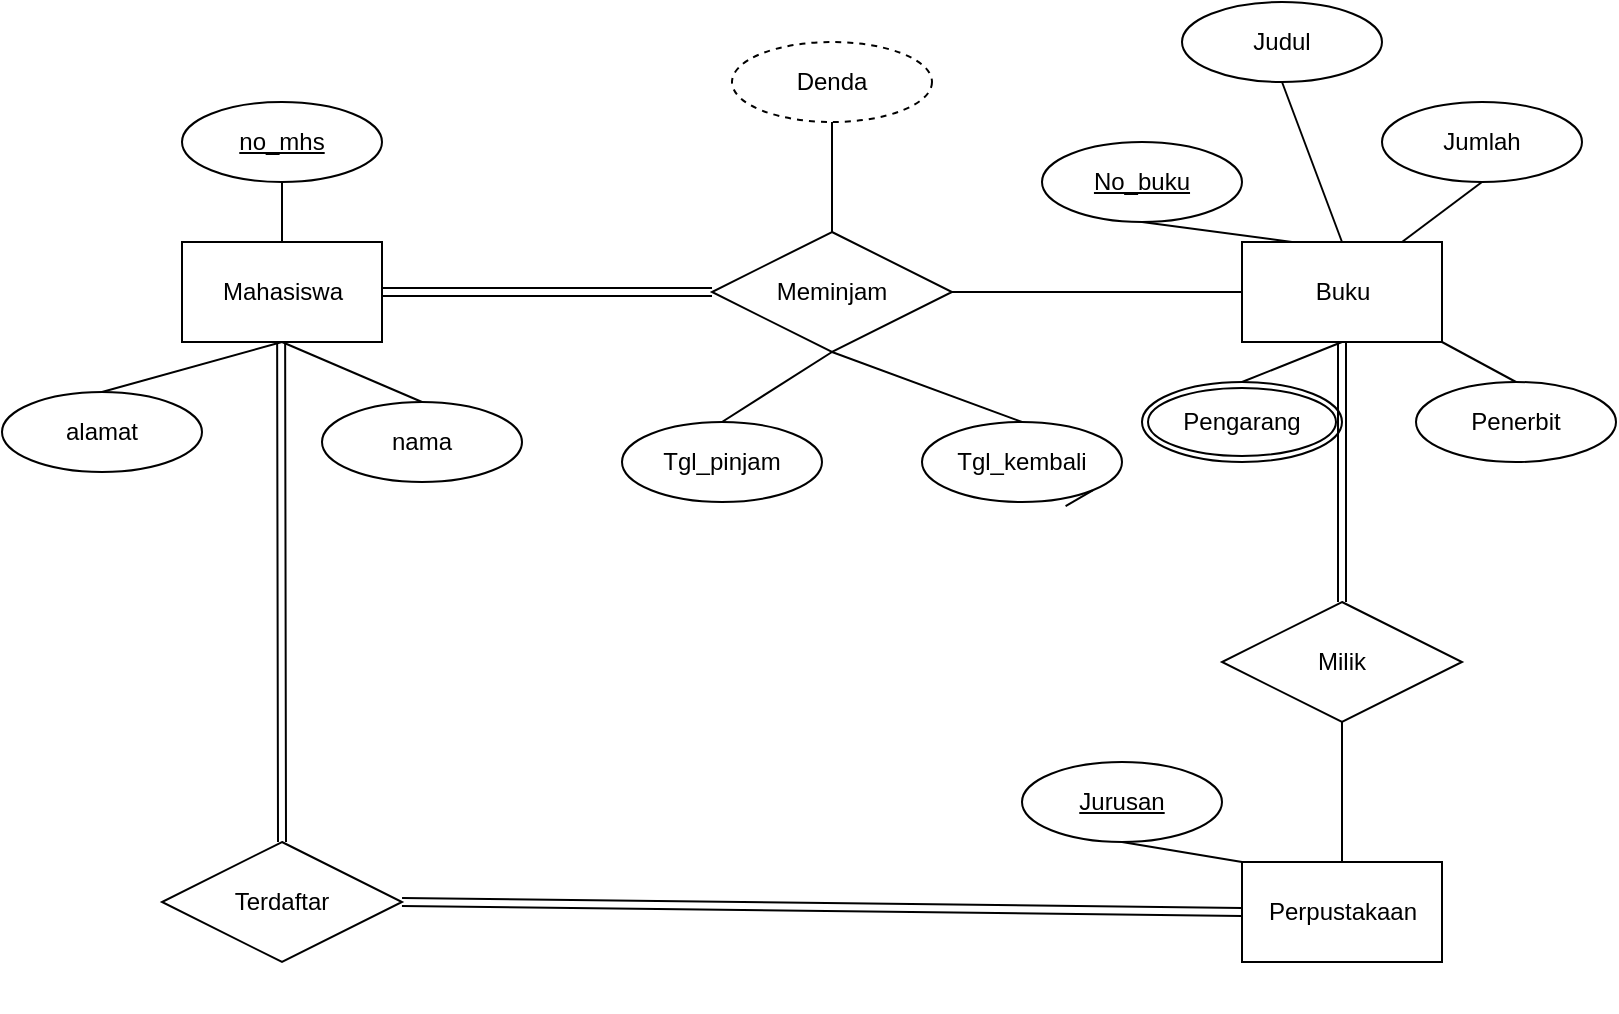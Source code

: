 <mxfile version="17.1.5" type="github">
  <diagram id="C5RBs43oDa-KdzZeNtuy" name="Page-1">
    <mxGraphModel dx="723" dy="408" grid="1" gridSize="10" guides="1" tooltips="1" connect="1" arrows="1" fold="1" page="1" pageScale="1" pageWidth="827" pageHeight="1169" math="0" shadow="0">
      <root>
        <mxCell id="WIyWlLk6GJQsqaUBKTNV-0" />
        <mxCell id="WIyWlLk6GJQsqaUBKTNV-1" parent="WIyWlLk6GJQsqaUBKTNV-0" />
        <mxCell id="5KmD1Hv4bj52pzsgGMsD-20" style="edgeStyle=none;rounded=0;orthogonalLoop=1;jettySize=auto;html=1;exitX=0.5;exitY=1;exitDx=0;exitDy=0;" edge="1" parent="WIyWlLk6GJQsqaUBKTNV-1" source="5KmD1Hv4bj52pzsgGMsD-3">
          <mxGeometry relative="1" as="geometry">
            <mxPoint x="110" y="210" as="targetPoint" />
          </mxGeometry>
        </mxCell>
        <mxCell id="5KmD1Hv4bj52pzsgGMsD-3" value="" style="html=1;dashed=0;whitespace=wrap;" vertex="1" parent="WIyWlLk6GJQsqaUBKTNV-1">
          <mxGeometry x="110" y="180" width="100" height="50" as="geometry" />
        </mxCell>
        <mxCell id="5KmD1Hv4bj52pzsgGMsD-22" style="edgeStyle=none;rounded=0;orthogonalLoop=1;jettySize=auto;html=1;exitX=1;exitY=0.5;exitDx=0;exitDy=0;shape=link;" edge="1" parent="WIyWlLk6GJQsqaUBKTNV-1" source="5KmD1Hv4bj52pzsgGMsD-3" target="5KmD1Hv4bj52pzsgGMsD-21">
          <mxGeometry relative="1" as="geometry">
            <mxPoint x="270" y="205" as="sourcePoint" />
          </mxGeometry>
        </mxCell>
        <mxCell id="5KmD1Hv4bj52pzsgGMsD-4" value="Mahasiswa" style="text;html=1;align=center;verticalAlign=middle;resizable=0;points=[];autosize=1;strokeColor=none;fillColor=none;" vertex="1" parent="WIyWlLk6GJQsqaUBKTNV-1">
          <mxGeometry x="120" y="195" width="80" height="20" as="geometry" />
        </mxCell>
        <mxCell id="5KmD1Hv4bj52pzsgGMsD-7" value="no_mhs" style="ellipse;whiteSpace=wrap;html=1;align=center;fontStyle=4;" vertex="1" parent="WIyWlLk6GJQsqaUBKTNV-1">
          <mxGeometry x="110" y="110" width="100" height="40" as="geometry" />
        </mxCell>
        <mxCell id="5KmD1Hv4bj52pzsgGMsD-8" value="nama" style="ellipse;whiteSpace=wrap;html=1;align=center;" vertex="1" parent="WIyWlLk6GJQsqaUBKTNV-1">
          <mxGeometry x="180" y="260" width="100" height="40" as="geometry" />
        </mxCell>
        <mxCell id="5KmD1Hv4bj52pzsgGMsD-9" value="alamat" style="ellipse;whiteSpace=wrap;html=1;align=center;" vertex="1" parent="WIyWlLk6GJQsqaUBKTNV-1">
          <mxGeometry x="20" y="255" width="100" height="40" as="geometry" />
        </mxCell>
        <mxCell id="5KmD1Hv4bj52pzsgGMsD-17" value="" style="endArrow=none;html=1;rounded=0;exitX=0.5;exitY=0;exitDx=0;exitDy=0;entryX=0.5;entryY=1;entryDx=0;entryDy=0;" edge="1" parent="WIyWlLk6GJQsqaUBKTNV-1" source="5KmD1Hv4bj52pzsgGMsD-9" target="5KmD1Hv4bj52pzsgGMsD-3">
          <mxGeometry width="50" height="50" relative="1" as="geometry">
            <mxPoint x="230" y="370" as="sourcePoint" />
            <mxPoint x="280" y="320" as="targetPoint" />
          </mxGeometry>
        </mxCell>
        <mxCell id="5KmD1Hv4bj52pzsgGMsD-18" value="" style="endArrow=none;html=1;rounded=0;entryX=0.5;entryY=0;entryDx=0;entryDy=0;exitX=0.5;exitY=1;exitDx=0;exitDy=0;" edge="1" parent="WIyWlLk6GJQsqaUBKTNV-1" source="5KmD1Hv4bj52pzsgGMsD-3" target="5KmD1Hv4bj52pzsgGMsD-8">
          <mxGeometry width="50" height="50" relative="1" as="geometry">
            <mxPoint x="230" y="370" as="sourcePoint" />
            <mxPoint x="280" y="320" as="targetPoint" />
          </mxGeometry>
        </mxCell>
        <mxCell id="5KmD1Hv4bj52pzsgGMsD-19" value="" style="endArrow=none;html=1;rounded=0;entryX=0.5;entryY=1;entryDx=0;entryDy=0;exitX=0.5;exitY=0;exitDx=0;exitDy=0;" edge="1" parent="WIyWlLk6GJQsqaUBKTNV-1" source="5KmD1Hv4bj52pzsgGMsD-3" target="5KmD1Hv4bj52pzsgGMsD-7">
          <mxGeometry width="50" height="50" relative="1" as="geometry">
            <mxPoint x="230" y="370" as="sourcePoint" />
            <mxPoint x="280" y="320" as="targetPoint" />
          </mxGeometry>
        </mxCell>
        <mxCell id="5KmD1Hv4bj52pzsgGMsD-30" style="edgeStyle=none;rounded=0;orthogonalLoop=1;jettySize=auto;html=1;exitX=1;exitY=0.5;exitDx=0;exitDy=0;endArrow=none;endFill=0;" edge="1" parent="WIyWlLk6GJQsqaUBKTNV-1" source="5KmD1Hv4bj52pzsgGMsD-21" target="5KmD1Hv4bj52pzsgGMsD-2">
          <mxGeometry relative="1" as="geometry" />
        </mxCell>
        <mxCell id="5KmD1Hv4bj52pzsgGMsD-21" value="Meminjam" style="shape=rhombus;perimeter=rhombusPerimeter;whiteSpace=wrap;html=1;align=center;" vertex="1" parent="WIyWlLk6GJQsqaUBKTNV-1">
          <mxGeometry x="375" y="175" width="120" height="60" as="geometry" />
        </mxCell>
        <mxCell id="5KmD1Hv4bj52pzsgGMsD-23" value="" style="group" vertex="1" connectable="0" parent="WIyWlLk6GJQsqaUBKTNV-1">
          <mxGeometry x="640" y="180" width="100" height="50" as="geometry" />
        </mxCell>
        <mxCell id="5KmD1Hv4bj52pzsgGMsD-2" value="" style="html=1;dashed=0;whitespace=wrap;" vertex="1" parent="5KmD1Hv4bj52pzsgGMsD-23">
          <mxGeometry width="100" height="50" as="geometry" />
        </mxCell>
        <mxCell id="5KmD1Hv4bj52pzsgGMsD-5" value="Buku" style="text;html=1;align=center;verticalAlign=middle;resizable=0;points=[];autosize=1;strokeColor=none;fillColor=none;" vertex="1" parent="5KmD1Hv4bj52pzsgGMsD-23">
          <mxGeometry x="30" y="15" width="40" height="20" as="geometry" />
        </mxCell>
        <mxCell id="5KmD1Hv4bj52pzsgGMsD-34" value="" style="edgeStyle=none;rounded=0;orthogonalLoop=1;jettySize=auto;html=1;endArrow=none;endFill=0;" edge="1" parent="WIyWlLk6GJQsqaUBKTNV-1" source="5KmD1Hv4bj52pzsgGMsD-31" target="5KmD1Hv4bj52pzsgGMsD-21">
          <mxGeometry relative="1" as="geometry" />
        </mxCell>
        <mxCell id="5KmD1Hv4bj52pzsgGMsD-31" value="Denda" style="ellipse;whiteSpace=wrap;html=1;align=center;dashed=1;" vertex="1" parent="WIyWlLk6GJQsqaUBKTNV-1">
          <mxGeometry x="385" y="80" width="100" height="40" as="geometry" />
        </mxCell>
        <mxCell id="5KmD1Hv4bj52pzsgGMsD-36" style="edgeStyle=none;rounded=0;orthogonalLoop=1;jettySize=auto;html=1;exitX=0.5;exitY=0;exitDx=0;exitDy=0;endArrow=none;endFill=0;entryX=0.5;entryY=1;entryDx=0;entryDy=0;" edge="1" parent="WIyWlLk6GJQsqaUBKTNV-1" source="5KmD1Hv4bj52pzsgGMsD-32" target="5KmD1Hv4bj52pzsgGMsD-21">
          <mxGeometry relative="1" as="geometry">
            <mxPoint x="440" y="230" as="targetPoint" />
          </mxGeometry>
        </mxCell>
        <mxCell id="5KmD1Hv4bj52pzsgGMsD-32" value="Tgl_pinjam" style="ellipse;whiteSpace=wrap;html=1;align=center;" vertex="1" parent="WIyWlLk6GJQsqaUBKTNV-1">
          <mxGeometry x="330" y="270" width="100" height="40" as="geometry" />
        </mxCell>
        <mxCell id="5KmD1Hv4bj52pzsgGMsD-35" style="edgeStyle=none;rounded=0;orthogonalLoop=1;jettySize=auto;html=1;exitX=0.5;exitY=0;exitDx=0;exitDy=0;entryX=0.5;entryY=1;entryDx=0;entryDy=0;endArrow=none;endFill=0;" edge="1" parent="WIyWlLk6GJQsqaUBKTNV-1" source="5KmD1Hv4bj52pzsgGMsD-33" target="5KmD1Hv4bj52pzsgGMsD-21">
          <mxGeometry relative="1" as="geometry" />
        </mxCell>
        <mxCell id="5KmD1Hv4bj52pzsgGMsD-33" value="Tgl_kembali" style="ellipse;whiteSpace=wrap;html=1;align=center;" vertex="1" parent="WIyWlLk6GJQsqaUBKTNV-1">
          <mxGeometry x="480" y="270" width="100" height="40" as="geometry" />
        </mxCell>
        <mxCell id="5KmD1Hv4bj52pzsgGMsD-37" style="edgeStyle=none;rounded=0;orthogonalLoop=1;jettySize=auto;html=1;exitX=1;exitY=1;exitDx=0;exitDy=0;entryX=0.718;entryY=1.051;entryDx=0;entryDy=0;entryPerimeter=0;endArrow=none;endFill=0;" edge="1" parent="WIyWlLk6GJQsqaUBKTNV-1" source="5KmD1Hv4bj52pzsgGMsD-33" target="5KmD1Hv4bj52pzsgGMsD-33">
          <mxGeometry relative="1" as="geometry" />
        </mxCell>
        <mxCell id="5KmD1Hv4bj52pzsgGMsD-38" value="" style="group;rotation=90;" vertex="1" connectable="0" parent="WIyWlLk6GJQsqaUBKTNV-1">
          <mxGeometry x="640" y="490" width="100" height="50" as="geometry" />
        </mxCell>
        <mxCell id="5KmD1Hv4bj52pzsgGMsD-1" value="" style="html=1;dashed=0;whitespace=wrap;" vertex="1" parent="5KmD1Hv4bj52pzsgGMsD-38">
          <mxGeometry width="100" height="50" as="geometry" />
        </mxCell>
        <mxCell id="5KmD1Hv4bj52pzsgGMsD-6" value="Perpustakaan" style="text;html=1;align=center;verticalAlign=middle;resizable=0;points=[];autosize=1;strokeColor=none;fillColor=none;" vertex="1" parent="5KmD1Hv4bj52pzsgGMsD-38">
          <mxGeometry x="5" y="15" width="90" height="20" as="geometry" />
        </mxCell>
        <mxCell id="5KmD1Hv4bj52pzsgGMsD-44" style="edgeStyle=none;rounded=0;orthogonalLoop=1;jettySize=auto;html=1;exitX=0.5;exitY=0;exitDx=0;exitDy=0;entryX=0.5;entryY=1;entryDx=0;entryDy=0;endArrow=none;endFill=0;" edge="1" parent="WIyWlLk6GJQsqaUBKTNV-1" source="5KmD1Hv4bj52pzsgGMsD-39" target="5KmD1Hv4bj52pzsgGMsD-2">
          <mxGeometry relative="1" as="geometry" />
        </mxCell>
        <mxCell id="5KmD1Hv4bj52pzsgGMsD-39" value="Pengarang" style="ellipse;shape=doubleEllipse;margin=3;whiteSpace=wrap;html=1;align=center;" vertex="1" parent="WIyWlLk6GJQsqaUBKTNV-1">
          <mxGeometry x="590" y="250" width="100" height="40" as="geometry" />
        </mxCell>
        <mxCell id="5KmD1Hv4bj52pzsgGMsD-45" style="edgeStyle=none;rounded=0;orthogonalLoop=1;jettySize=auto;html=1;exitX=0.5;exitY=0;exitDx=0;exitDy=0;entryX=1;entryY=1;entryDx=0;entryDy=0;endArrow=none;endFill=0;" edge="1" parent="WIyWlLk6GJQsqaUBKTNV-1" source="5KmD1Hv4bj52pzsgGMsD-40" target="5KmD1Hv4bj52pzsgGMsD-2">
          <mxGeometry relative="1" as="geometry" />
        </mxCell>
        <mxCell id="5KmD1Hv4bj52pzsgGMsD-40" value="Penerbit" style="ellipse;whiteSpace=wrap;html=1;align=center;" vertex="1" parent="WIyWlLk6GJQsqaUBKTNV-1">
          <mxGeometry x="727" y="250" width="100" height="40" as="geometry" />
        </mxCell>
        <mxCell id="5KmD1Hv4bj52pzsgGMsD-49" style="edgeStyle=none;rounded=0;orthogonalLoop=1;jettySize=auto;html=1;exitX=0.5;exitY=1;exitDx=0;exitDy=0;entryX=0.25;entryY=0;entryDx=0;entryDy=0;endArrow=none;endFill=0;" edge="1" parent="WIyWlLk6GJQsqaUBKTNV-1" source="5KmD1Hv4bj52pzsgGMsD-41" target="5KmD1Hv4bj52pzsgGMsD-2">
          <mxGeometry relative="1" as="geometry" />
        </mxCell>
        <mxCell id="5KmD1Hv4bj52pzsgGMsD-41" value="No_buku" style="ellipse;whiteSpace=wrap;html=1;align=center;fontStyle=4;" vertex="1" parent="WIyWlLk6GJQsqaUBKTNV-1">
          <mxGeometry x="540" y="130" width="100" height="40" as="geometry" />
        </mxCell>
        <mxCell id="5KmD1Hv4bj52pzsgGMsD-50" style="edgeStyle=none;rounded=0;orthogonalLoop=1;jettySize=auto;html=1;exitX=0.5;exitY=1;exitDx=0;exitDy=0;entryX=0.5;entryY=0;entryDx=0;entryDy=0;endArrow=none;endFill=0;" edge="1" parent="WIyWlLk6GJQsqaUBKTNV-1" source="5KmD1Hv4bj52pzsgGMsD-42" target="5KmD1Hv4bj52pzsgGMsD-2">
          <mxGeometry relative="1" as="geometry" />
        </mxCell>
        <mxCell id="5KmD1Hv4bj52pzsgGMsD-42" value="Judul" style="ellipse;whiteSpace=wrap;html=1;align=center;" vertex="1" parent="WIyWlLk6GJQsqaUBKTNV-1">
          <mxGeometry x="610" y="60" width="100" height="40" as="geometry" />
        </mxCell>
        <mxCell id="5KmD1Hv4bj52pzsgGMsD-46" style="edgeStyle=none;rounded=0;orthogonalLoop=1;jettySize=auto;html=1;exitX=0.5;exitY=1;exitDx=0;exitDy=0;endArrow=none;endFill=0;" edge="1" parent="WIyWlLk6GJQsqaUBKTNV-1" source="5KmD1Hv4bj52pzsgGMsD-43">
          <mxGeometry relative="1" as="geometry">
            <mxPoint x="720" y="180" as="targetPoint" />
          </mxGeometry>
        </mxCell>
        <mxCell id="5KmD1Hv4bj52pzsgGMsD-43" value="Jumlah" style="ellipse;whiteSpace=wrap;html=1;align=center;" vertex="1" parent="WIyWlLk6GJQsqaUBKTNV-1">
          <mxGeometry x="710" y="110" width="100" height="40" as="geometry" />
        </mxCell>
        <mxCell id="5KmD1Hv4bj52pzsgGMsD-51" value="Milik" style="shape=rhombus;perimeter=rhombusPerimeter;whiteSpace=wrap;html=1;align=center;" vertex="1" parent="WIyWlLk6GJQsqaUBKTNV-1">
          <mxGeometry x="630" y="360" width="120" height="60" as="geometry" />
        </mxCell>
        <mxCell id="5KmD1Hv4bj52pzsgGMsD-52" style="edgeStyle=none;shape=link;rounded=0;orthogonalLoop=1;jettySize=auto;html=1;exitX=0.5;exitY=1;exitDx=0;exitDy=0;endArrow=none;endFill=0;" edge="1" parent="WIyWlLk6GJQsqaUBKTNV-1" source="5KmD1Hv4bj52pzsgGMsD-2" target="5KmD1Hv4bj52pzsgGMsD-51">
          <mxGeometry relative="1" as="geometry" />
        </mxCell>
        <mxCell id="5KmD1Hv4bj52pzsgGMsD-53" value="" style="edgeStyle=none;rounded=0;orthogonalLoop=1;jettySize=auto;html=1;endArrow=none;endFill=0;" edge="1" parent="WIyWlLk6GJQsqaUBKTNV-1" source="5KmD1Hv4bj52pzsgGMsD-1" target="5KmD1Hv4bj52pzsgGMsD-51">
          <mxGeometry relative="1" as="geometry" />
        </mxCell>
        <mxCell id="5KmD1Hv4bj52pzsgGMsD-54" value="Jurusan" style="ellipse;whiteSpace=wrap;html=1;align=center;fontStyle=4;" vertex="1" parent="WIyWlLk6GJQsqaUBKTNV-1">
          <mxGeometry x="530" y="440" width="100" height="40" as="geometry" />
        </mxCell>
        <mxCell id="5KmD1Hv4bj52pzsgGMsD-55" style="edgeStyle=none;rounded=0;orthogonalLoop=1;jettySize=auto;html=1;exitX=0;exitY=0;exitDx=0;exitDy=0;entryX=0.5;entryY=1;entryDx=0;entryDy=0;endArrow=none;endFill=0;" edge="1" parent="WIyWlLk6GJQsqaUBKTNV-1" source="5KmD1Hv4bj52pzsgGMsD-1" target="5KmD1Hv4bj52pzsgGMsD-54">
          <mxGeometry relative="1" as="geometry" />
        </mxCell>
        <mxCell id="5KmD1Hv4bj52pzsgGMsD-61" style="edgeStyle=none;shape=link;rounded=0;orthogonalLoop=1;jettySize=auto;html=1;exitX=0.5;exitY=0;exitDx=0;exitDy=0;endArrow=none;endFill=0;" edge="1" parent="WIyWlLk6GJQsqaUBKTNV-1" source="5KmD1Hv4bj52pzsgGMsD-56">
          <mxGeometry relative="1" as="geometry">
            <mxPoint x="159.571" y="230" as="targetPoint" />
          </mxGeometry>
        </mxCell>
        <mxCell id="5KmD1Hv4bj52pzsgGMsD-62" style="edgeStyle=none;shape=link;rounded=0;orthogonalLoop=1;jettySize=auto;html=1;exitX=1;exitY=0.5;exitDx=0;exitDy=0;entryX=0;entryY=0.5;entryDx=0;entryDy=0;endArrow=none;endFill=0;" edge="1" parent="WIyWlLk6GJQsqaUBKTNV-1" source="5KmD1Hv4bj52pzsgGMsD-56" target="5KmD1Hv4bj52pzsgGMsD-1">
          <mxGeometry relative="1" as="geometry" />
        </mxCell>
        <mxCell id="5KmD1Hv4bj52pzsgGMsD-56" value="Terdaftar" style="shape=rhombus;perimeter=rhombusPerimeter;whiteSpace=wrap;html=1;align=center;" vertex="1" parent="WIyWlLk6GJQsqaUBKTNV-1">
          <mxGeometry x="100" y="480" width="120" height="60" as="geometry" />
        </mxCell>
      </root>
    </mxGraphModel>
  </diagram>
</mxfile>

